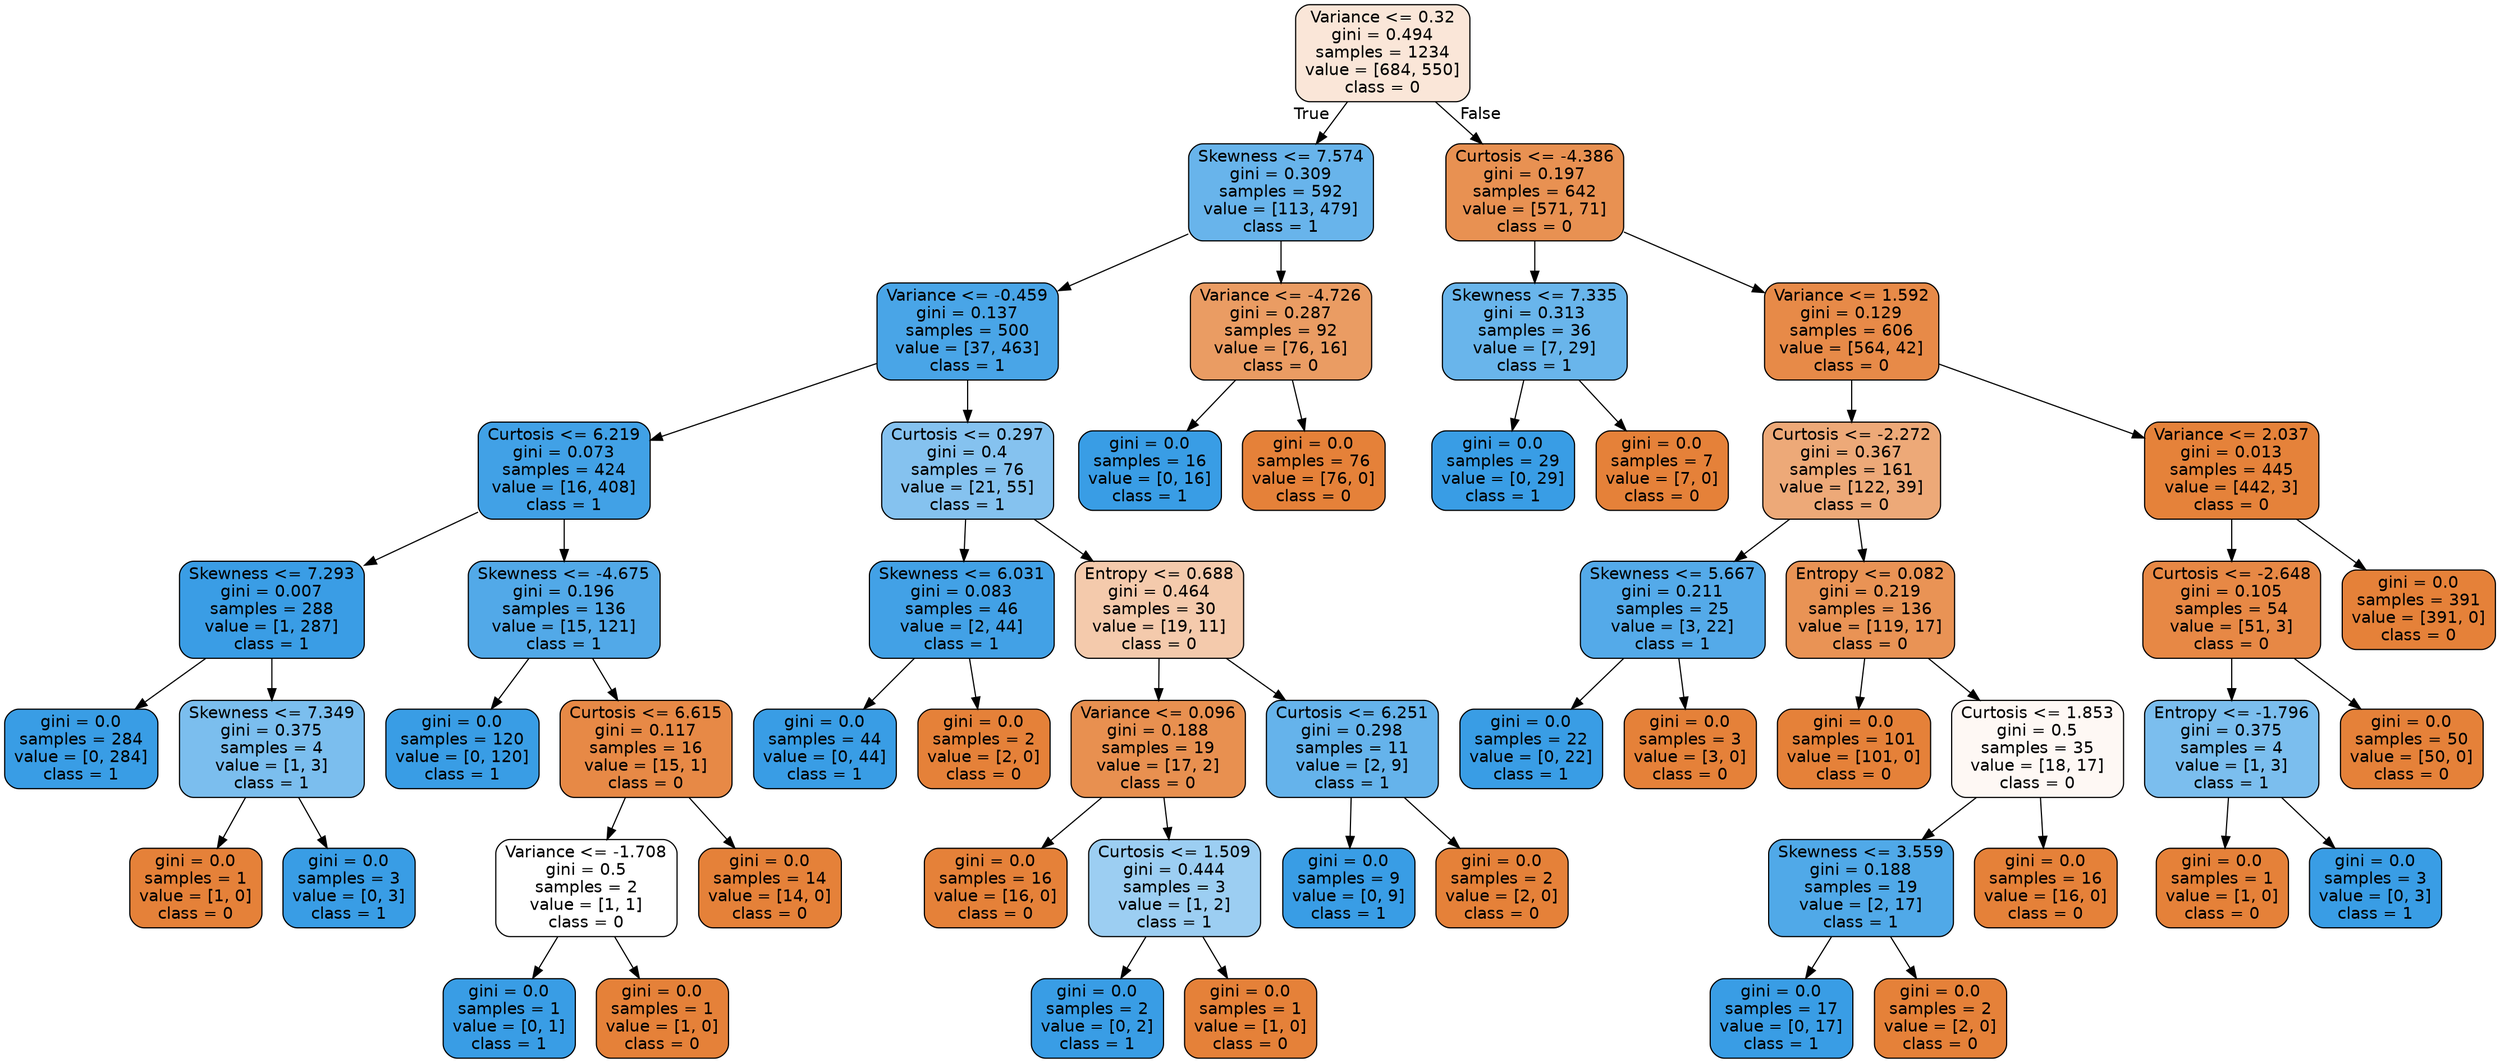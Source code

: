 digraph Tree {
node [shape=box, style="filled, rounded", color="black", fontname="helvetica"] ;
edge [fontname="helvetica"] ;
0 [label="Variance <= 0.32\ngini = 0.494\nsamples = 1234\nvalue = [684, 550]\nclass = 0", fillcolor="#fae6d8"] ;
1 [label="Skewness <= 7.574\ngini = 0.309\nsamples = 592\nvalue = [113, 479]\nclass = 1", fillcolor="#68b4eb"] ;
0 -> 1 [labeldistance=2.5, labelangle=45, headlabel="True"] ;
2 [label="Variance <= -0.459\ngini = 0.137\nsamples = 500\nvalue = [37, 463]\nclass = 1", fillcolor="#49a5e7"] ;
1 -> 2 ;
3 [label="Curtosis <= 6.219\ngini = 0.073\nsamples = 424\nvalue = [16, 408]\nclass = 1", fillcolor="#41a1e6"] ;
2 -> 3 ;
4 [label="Skewness <= 7.293\ngini = 0.007\nsamples = 288\nvalue = [1, 287]\nclass = 1", fillcolor="#3a9de5"] ;
3 -> 4 ;
5 [label="gini = 0.0\nsamples = 284\nvalue = [0, 284]\nclass = 1", fillcolor="#399de5"] ;
4 -> 5 ;
6 [label="Skewness <= 7.349\ngini = 0.375\nsamples = 4\nvalue = [1, 3]\nclass = 1", fillcolor="#7bbeee"] ;
4 -> 6 ;
7 [label="gini = 0.0\nsamples = 1\nvalue = [1, 0]\nclass = 0", fillcolor="#e58139"] ;
6 -> 7 ;
8 [label="gini = 0.0\nsamples = 3\nvalue = [0, 3]\nclass = 1", fillcolor="#399de5"] ;
6 -> 8 ;
9 [label="Skewness <= -4.675\ngini = 0.196\nsamples = 136\nvalue = [15, 121]\nclass = 1", fillcolor="#52a9e8"] ;
3 -> 9 ;
10 [label="gini = 0.0\nsamples = 120\nvalue = [0, 120]\nclass = 1", fillcolor="#399de5"] ;
9 -> 10 ;
11 [label="Curtosis <= 6.615\ngini = 0.117\nsamples = 16\nvalue = [15, 1]\nclass = 0", fillcolor="#e78946"] ;
9 -> 11 ;
12 [label="Variance <= -1.708\ngini = 0.5\nsamples = 2\nvalue = [1, 1]\nclass = 0", fillcolor="#ffffff"] ;
11 -> 12 ;
13 [label="gini = 0.0\nsamples = 1\nvalue = [0, 1]\nclass = 1", fillcolor="#399de5"] ;
12 -> 13 ;
14 [label="gini = 0.0\nsamples = 1\nvalue = [1, 0]\nclass = 0", fillcolor="#e58139"] ;
12 -> 14 ;
15 [label="gini = 0.0\nsamples = 14\nvalue = [14, 0]\nclass = 0", fillcolor="#e58139"] ;
11 -> 15 ;
16 [label="Curtosis <= 0.297\ngini = 0.4\nsamples = 76\nvalue = [21, 55]\nclass = 1", fillcolor="#85c2ef"] ;
2 -> 16 ;
17 [label="Skewness <= 6.031\ngini = 0.083\nsamples = 46\nvalue = [2, 44]\nclass = 1", fillcolor="#42a1e6"] ;
16 -> 17 ;
18 [label="gini = 0.0\nsamples = 44\nvalue = [0, 44]\nclass = 1", fillcolor="#399de5"] ;
17 -> 18 ;
19 [label="gini = 0.0\nsamples = 2\nvalue = [2, 0]\nclass = 0", fillcolor="#e58139"] ;
17 -> 19 ;
20 [label="Entropy <= 0.688\ngini = 0.464\nsamples = 30\nvalue = [19, 11]\nclass = 0", fillcolor="#f4caac"] ;
16 -> 20 ;
21 [label="Variance <= 0.096\ngini = 0.188\nsamples = 19\nvalue = [17, 2]\nclass = 0", fillcolor="#e89050"] ;
20 -> 21 ;
22 [label="gini = 0.0\nsamples = 16\nvalue = [16, 0]\nclass = 0", fillcolor="#e58139"] ;
21 -> 22 ;
23 [label="Curtosis <= 1.509\ngini = 0.444\nsamples = 3\nvalue = [1, 2]\nclass = 1", fillcolor="#9ccef2"] ;
21 -> 23 ;
24 [label="gini = 0.0\nsamples = 2\nvalue = [0, 2]\nclass = 1", fillcolor="#399de5"] ;
23 -> 24 ;
25 [label="gini = 0.0\nsamples = 1\nvalue = [1, 0]\nclass = 0", fillcolor="#e58139"] ;
23 -> 25 ;
26 [label="Curtosis <= 6.251\ngini = 0.298\nsamples = 11\nvalue = [2, 9]\nclass = 1", fillcolor="#65b3eb"] ;
20 -> 26 ;
27 [label="gini = 0.0\nsamples = 9\nvalue = [0, 9]\nclass = 1", fillcolor="#399de5"] ;
26 -> 27 ;
28 [label="gini = 0.0\nsamples = 2\nvalue = [2, 0]\nclass = 0", fillcolor="#e58139"] ;
26 -> 28 ;
29 [label="Variance <= -4.726\ngini = 0.287\nsamples = 92\nvalue = [76, 16]\nclass = 0", fillcolor="#ea9c63"] ;
1 -> 29 ;
30 [label="gini = 0.0\nsamples = 16\nvalue = [0, 16]\nclass = 1", fillcolor="#399de5"] ;
29 -> 30 ;
31 [label="gini = 0.0\nsamples = 76\nvalue = [76, 0]\nclass = 0", fillcolor="#e58139"] ;
29 -> 31 ;
32 [label="Curtosis <= -4.386\ngini = 0.197\nsamples = 642\nvalue = [571, 71]\nclass = 0", fillcolor="#e89152"] ;
0 -> 32 [labeldistance=2.5, labelangle=-45, headlabel="False"] ;
33 [label="Skewness <= 7.335\ngini = 0.313\nsamples = 36\nvalue = [7, 29]\nclass = 1", fillcolor="#69b5eb"] ;
32 -> 33 ;
34 [label="gini = 0.0\nsamples = 29\nvalue = [0, 29]\nclass = 1", fillcolor="#399de5"] ;
33 -> 34 ;
35 [label="gini = 0.0\nsamples = 7\nvalue = [7, 0]\nclass = 0", fillcolor="#e58139"] ;
33 -> 35 ;
36 [label="Variance <= 1.592\ngini = 0.129\nsamples = 606\nvalue = [564, 42]\nclass = 0", fillcolor="#e78a48"] ;
32 -> 36 ;
37 [label="Curtosis <= -2.272\ngini = 0.367\nsamples = 161\nvalue = [122, 39]\nclass = 0", fillcolor="#eda978"] ;
36 -> 37 ;
38 [label="Skewness <= 5.667\ngini = 0.211\nsamples = 25\nvalue = [3, 22]\nclass = 1", fillcolor="#54aae9"] ;
37 -> 38 ;
39 [label="gini = 0.0\nsamples = 22\nvalue = [0, 22]\nclass = 1", fillcolor="#399de5"] ;
38 -> 39 ;
40 [label="gini = 0.0\nsamples = 3\nvalue = [3, 0]\nclass = 0", fillcolor="#e58139"] ;
38 -> 40 ;
41 [label="Entropy <= 0.082\ngini = 0.219\nsamples = 136\nvalue = [119, 17]\nclass = 0", fillcolor="#e99355"] ;
37 -> 41 ;
42 [label="gini = 0.0\nsamples = 101\nvalue = [101, 0]\nclass = 0", fillcolor="#e58139"] ;
41 -> 42 ;
43 [label="Curtosis <= 1.853\ngini = 0.5\nsamples = 35\nvalue = [18, 17]\nclass = 0", fillcolor="#fef8f4"] ;
41 -> 43 ;
44 [label="Skewness <= 3.559\ngini = 0.188\nsamples = 19\nvalue = [2, 17]\nclass = 1", fillcolor="#50a9e8"] ;
43 -> 44 ;
45 [label="gini = 0.0\nsamples = 17\nvalue = [0, 17]\nclass = 1", fillcolor="#399de5"] ;
44 -> 45 ;
46 [label="gini = 0.0\nsamples = 2\nvalue = [2, 0]\nclass = 0", fillcolor="#e58139"] ;
44 -> 46 ;
47 [label="gini = 0.0\nsamples = 16\nvalue = [16, 0]\nclass = 0", fillcolor="#e58139"] ;
43 -> 47 ;
48 [label="Variance <= 2.037\ngini = 0.013\nsamples = 445\nvalue = [442, 3]\nclass = 0", fillcolor="#e5823a"] ;
36 -> 48 ;
49 [label="Curtosis <= -2.648\ngini = 0.105\nsamples = 54\nvalue = [51, 3]\nclass = 0", fillcolor="#e78845"] ;
48 -> 49 ;
50 [label="Entropy <= -1.796\ngini = 0.375\nsamples = 4\nvalue = [1, 3]\nclass = 1", fillcolor="#7bbeee"] ;
49 -> 50 ;
51 [label="gini = 0.0\nsamples = 1\nvalue = [1, 0]\nclass = 0", fillcolor="#e58139"] ;
50 -> 51 ;
52 [label="gini = 0.0\nsamples = 3\nvalue = [0, 3]\nclass = 1", fillcolor="#399de5"] ;
50 -> 52 ;
53 [label="gini = 0.0\nsamples = 50\nvalue = [50, 0]\nclass = 0", fillcolor="#e58139"] ;
49 -> 53 ;
54 [label="gini = 0.0\nsamples = 391\nvalue = [391, 0]\nclass = 0", fillcolor="#e58139"] ;
48 -> 54 ;
}